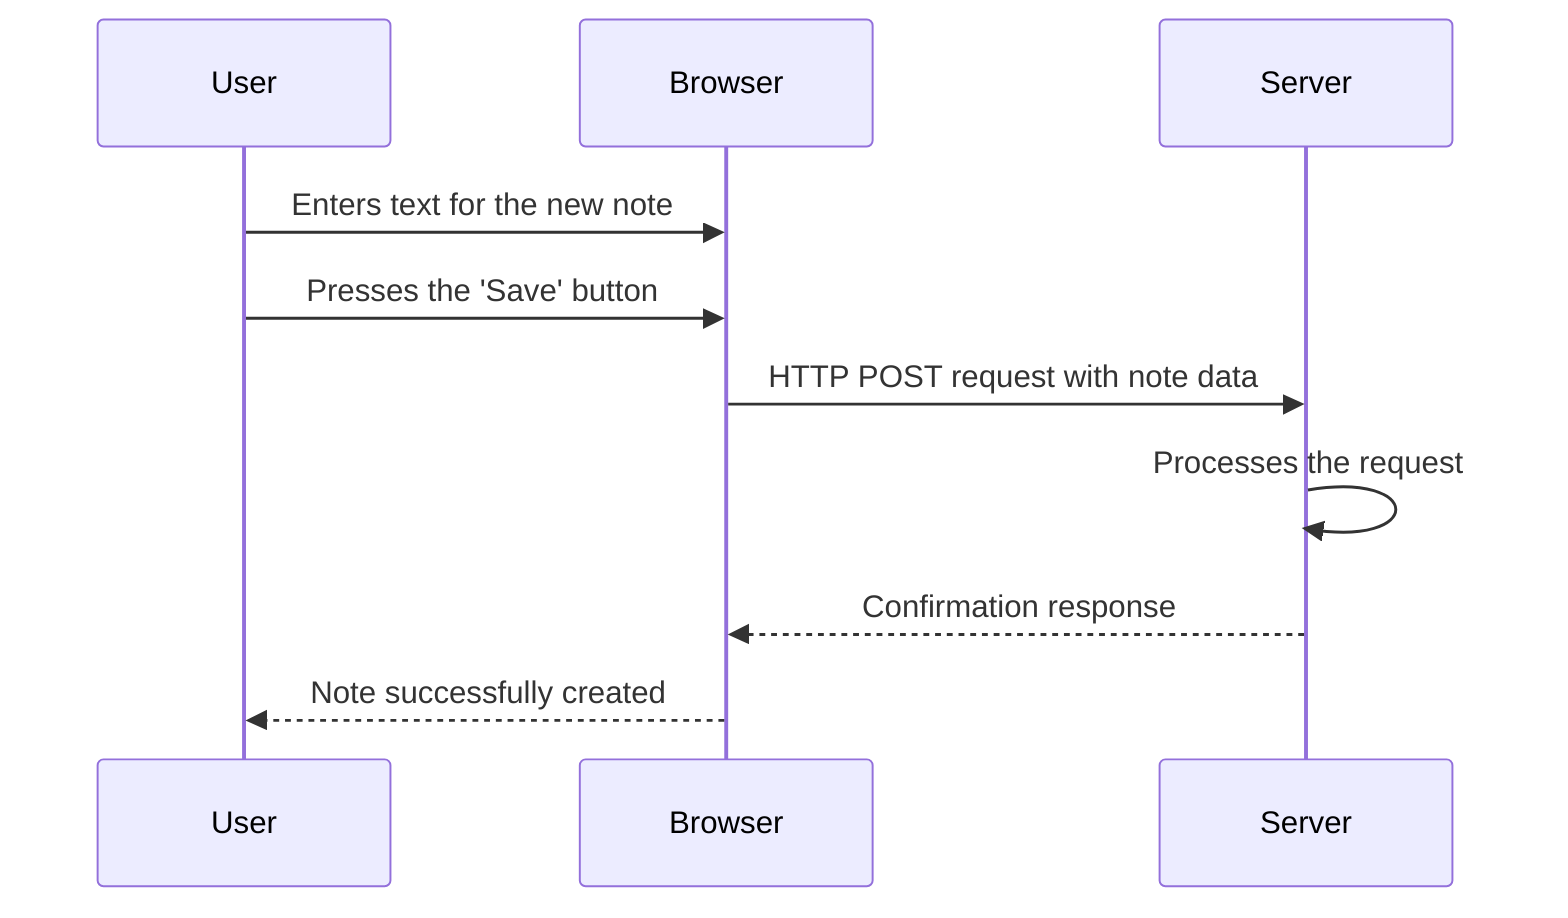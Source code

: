 sequenceDiagram
    participant User
    participant Browser
    participant Server

    User->>Browser: Enters text for the new note
    User->>Browser: Presses the 'Save' button
    Browser->>Server: HTTP POST request with note data
    Server->>Server: Processes the request
    Server-->>Browser: Confirmation response
    Browser-->>User: Note successfully created